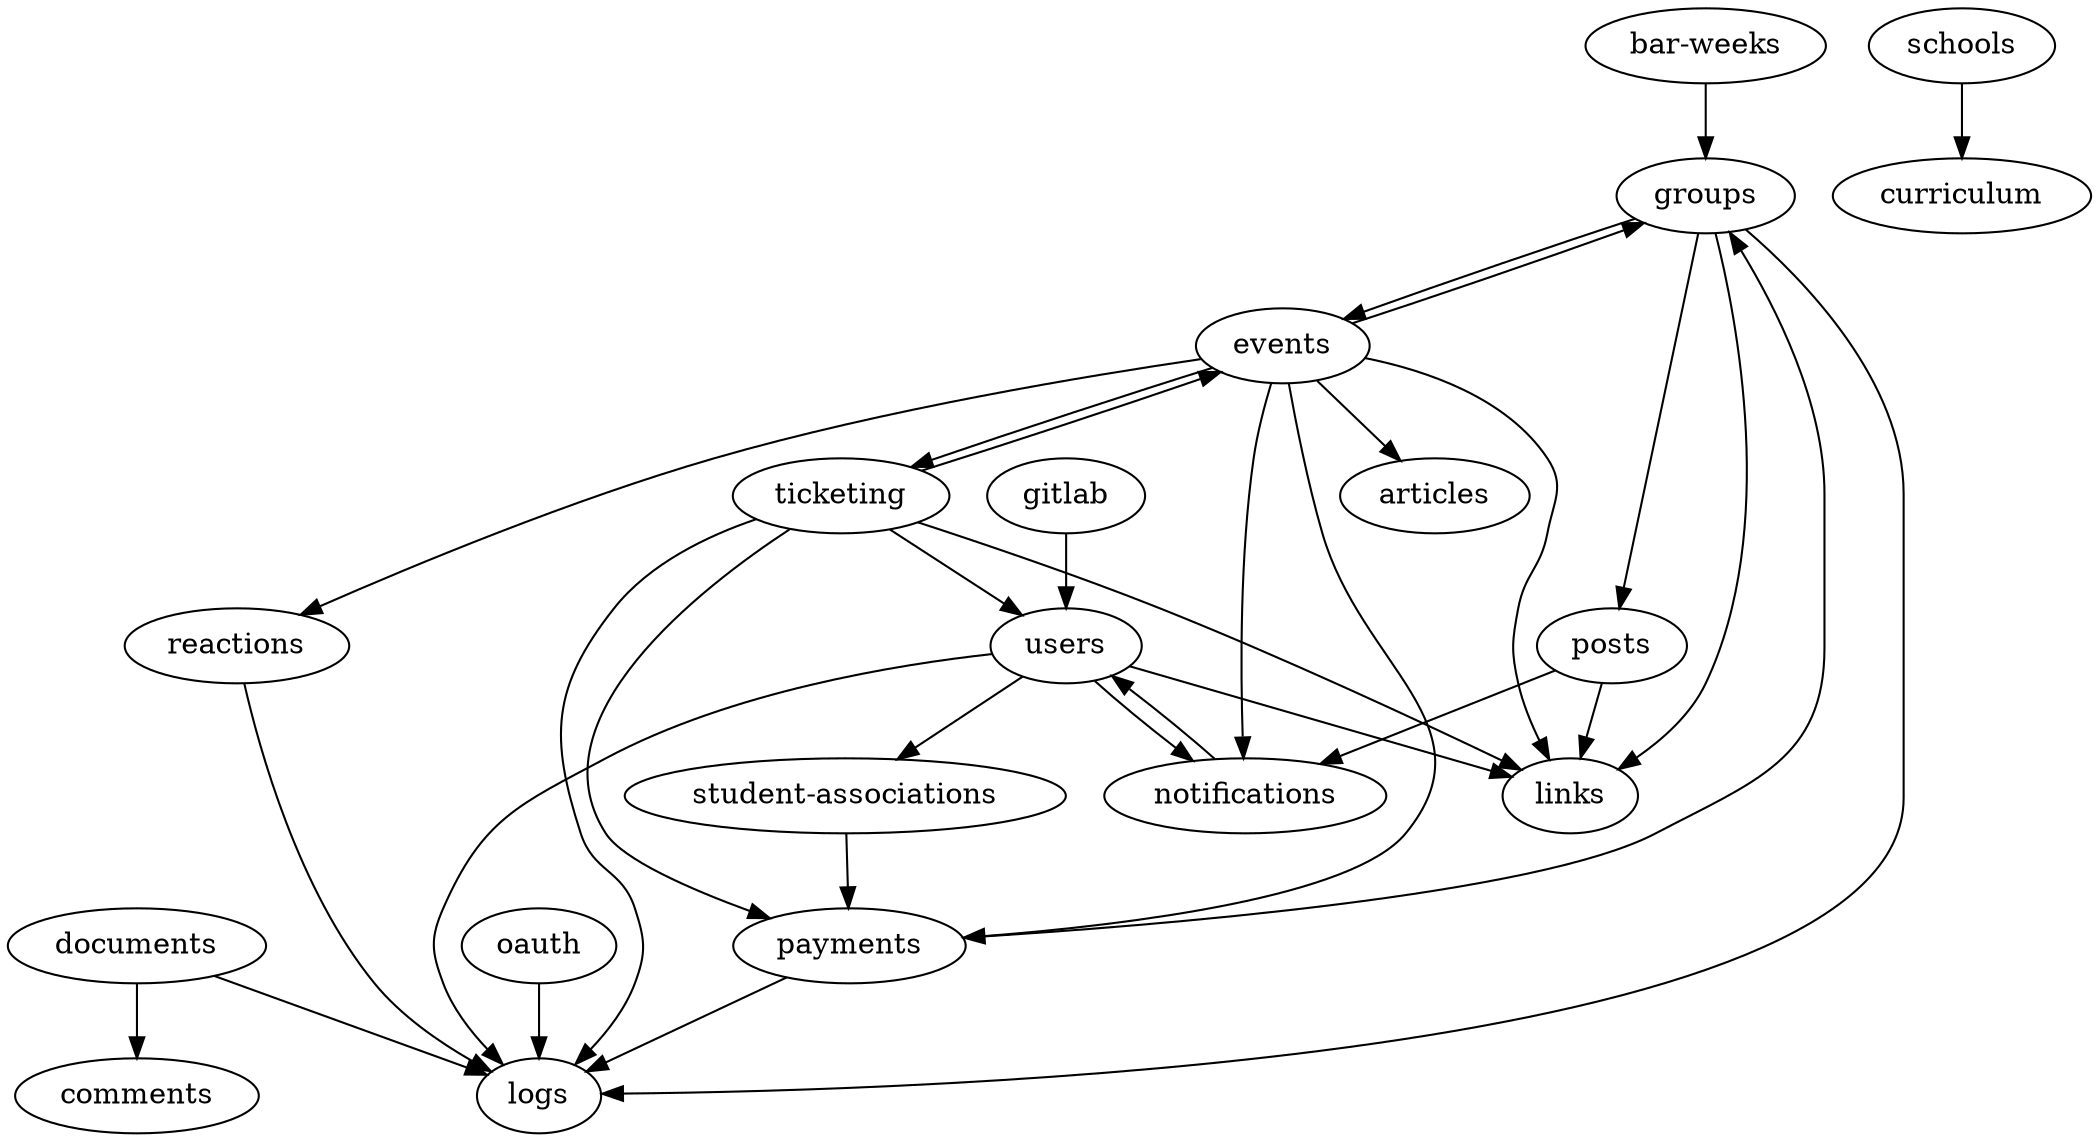 strict digraph  {
documents;
comments;
logs;
"bar-weeks";
groups;
schools;
curriculum;
"student-associations";
payments;
ticketing;
users;
links;
events;
posts;
reactions;
notifications;
articles;
gitlab;
oauth;
documents -> comments;
documents -> logs;
"bar-weeks" -> groups;
groups -> events;
groups -> posts;
groups -> logs;
groups -> links;
schools -> curriculum;
"student-associations" -> payments;
payments -> groups;
payments -> logs;
ticketing -> users;
ticketing -> payments;
ticketing -> logs;
ticketing -> links;
ticketing -> events;
users -> notifications;
users -> "student-associations";
users -> logs;
users -> links;
events -> reactions;
events -> groups;
events -> ticketing;
events -> payments;
events -> notifications;
events -> links;
events -> articles;
posts -> notifications;
posts -> links;
reactions -> logs;
notifications -> users;
gitlab -> users;
oauth -> logs;
}
